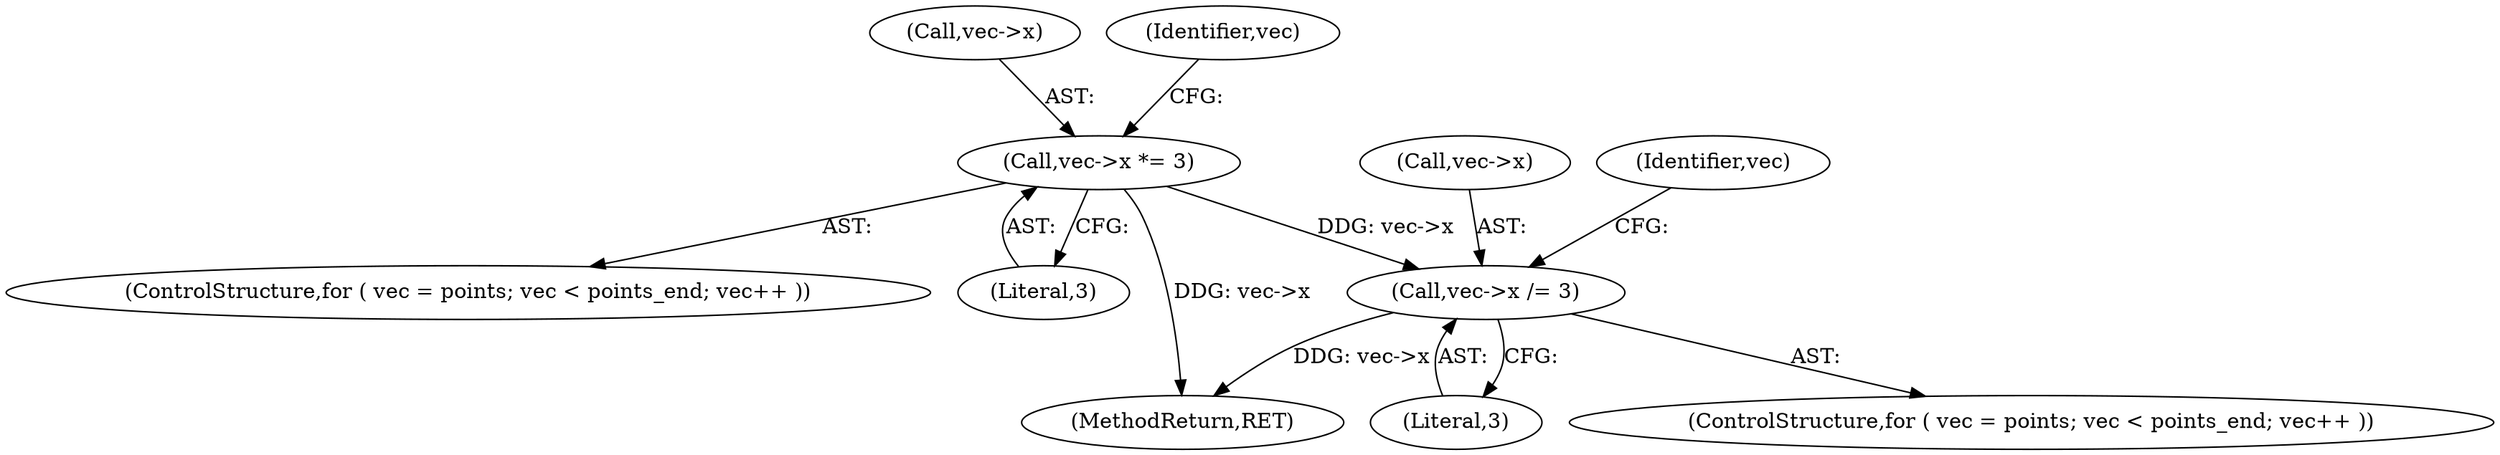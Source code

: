 digraph "0_savannah_79972af4f0485a11dcb19551356c45245749fc5b@pointer" {
"1000537" [label="(Call,vec->x /= 3)"];
"1000481" [label="(Call,vec->x *= 3)"];
"1000485" [label="(Literal,3)"];
"1000536" [label="(Identifier,vec)"];
"1000482" [label="(Call,vec->x)"];
"1000480" [label="(Identifier,vec)"];
"1000609" [label="(MethodReturn,RET)"];
"1000472" [label="(ControlStructure,for ( vec = points; vec < points_end; vec++ ))"];
"1000481" [label="(Call,vec->x *= 3)"];
"1000538" [label="(Call,vec->x)"];
"1000528" [label="(ControlStructure,for ( vec = points; vec < points_end; vec++ ))"];
"1000541" [label="(Literal,3)"];
"1000537" [label="(Call,vec->x /= 3)"];
"1000537" -> "1000528"  [label="AST: "];
"1000537" -> "1000541"  [label="CFG: "];
"1000538" -> "1000537"  [label="AST: "];
"1000541" -> "1000537"  [label="AST: "];
"1000536" -> "1000537"  [label="CFG: "];
"1000537" -> "1000609"  [label="DDG: vec->x"];
"1000481" -> "1000537"  [label="DDG: vec->x"];
"1000481" -> "1000472"  [label="AST: "];
"1000481" -> "1000485"  [label="CFG: "];
"1000482" -> "1000481"  [label="AST: "];
"1000485" -> "1000481"  [label="AST: "];
"1000480" -> "1000481"  [label="CFG: "];
"1000481" -> "1000609"  [label="DDG: vec->x"];
}
